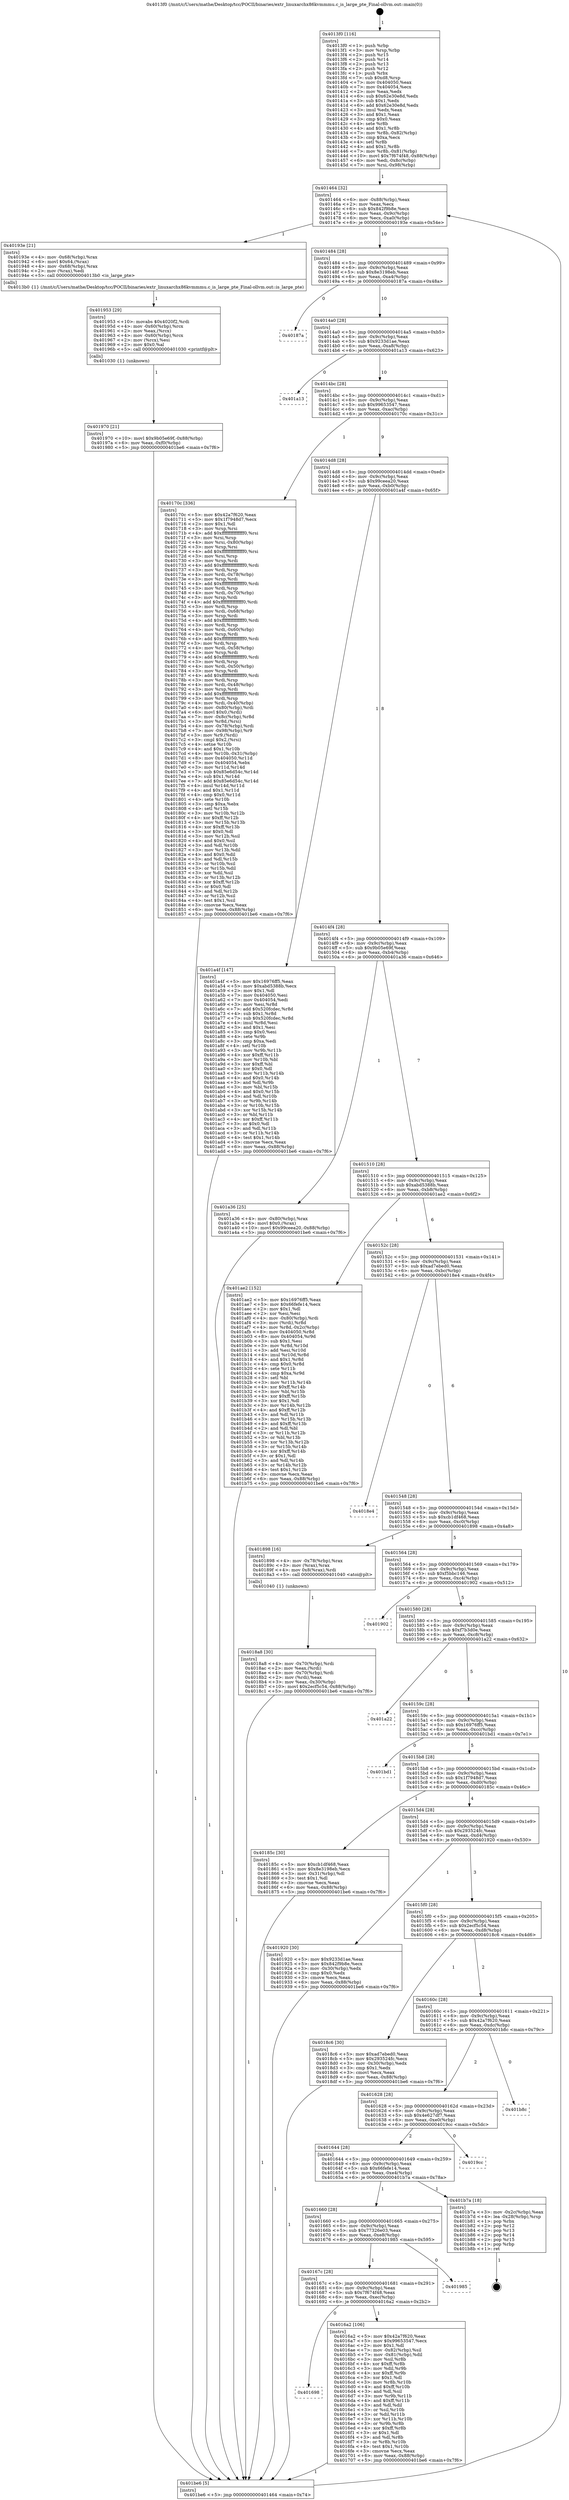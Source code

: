 digraph "0x4013f0" {
  label = "0x4013f0 (/mnt/c/Users/mathe/Desktop/tcc/POCII/binaries/extr_linuxarchx86kvmmmu.c_is_large_pte_Final-ollvm.out::main(0))"
  labelloc = "t"
  node[shape=record]

  Entry [label="",width=0.3,height=0.3,shape=circle,fillcolor=black,style=filled]
  "0x401464" [label="{
     0x401464 [32]\l
     | [instrs]\l
     &nbsp;&nbsp;0x401464 \<+6\>: mov -0x88(%rbp),%eax\l
     &nbsp;&nbsp;0x40146a \<+2\>: mov %eax,%ecx\l
     &nbsp;&nbsp;0x40146c \<+6\>: sub $0x842f9b8e,%ecx\l
     &nbsp;&nbsp;0x401472 \<+6\>: mov %eax,-0x9c(%rbp)\l
     &nbsp;&nbsp;0x401478 \<+6\>: mov %ecx,-0xa0(%rbp)\l
     &nbsp;&nbsp;0x40147e \<+6\>: je 000000000040193e \<main+0x54e\>\l
  }"]
  "0x40193e" [label="{
     0x40193e [21]\l
     | [instrs]\l
     &nbsp;&nbsp;0x40193e \<+4\>: mov -0x68(%rbp),%rax\l
     &nbsp;&nbsp;0x401942 \<+6\>: movl $0x64,(%rax)\l
     &nbsp;&nbsp;0x401948 \<+4\>: mov -0x68(%rbp),%rax\l
     &nbsp;&nbsp;0x40194c \<+2\>: mov (%rax),%edi\l
     &nbsp;&nbsp;0x40194e \<+5\>: call 00000000004013b0 \<is_large_pte\>\l
     | [calls]\l
     &nbsp;&nbsp;0x4013b0 \{1\} (/mnt/c/Users/mathe/Desktop/tcc/POCII/binaries/extr_linuxarchx86kvmmmu.c_is_large_pte_Final-ollvm.out::is_large_pte)\l
  }"]
  "0x401484" [label="{
     0x401484 [28]\l
     | [instrs]\l
     &nbsp;&nbsp;0x401484 \<+5\>: jmp 0000000000401489 \<main+0x99\>\l
     &nbsp;&nbsp;0x401489 \<+6\>: mov -0x9c(%rbp),%eax\l
     &nbsp;&nbsp;0x40148f \<+5\>: sub $0x8e3198eb,%eax\l
     &nbsp;&nbsp;0x401494 \<+6\>: mov %eax,-0xa4(%rbp)\l
     &nbsp;&nbsp;0x40149a \<+6\>: je 000000000040187a \<main+0x48a\>\l
  }"]
  Exit [label="",width=0.3,height=0.3,shape=circle,fillcolor=black,style=filled,peripheries=2]
  "0x40187a" [label="{
     0x40187a\l
  }", style=dashed]
  "0x4014a0" [label="{
     0x4014a0 [28]\l
     | [instrs]\l
     &nbsp;&nbsp;0x4014a0 \<+5\>: jmp 00000000004014a5 \<main+0xb5\>\l
     &nbsp;&nbsp;0x4014a5 \<+6\>: mov -0x9c(%rbp),%eax\l
     &nbsp;&nbsp;0x4014ab \<+5\>: sub $0x9233d1ae,%eax\l
     &nbsp;&nbsp;0x4014b0 \<+6\>: mov %eax,-0xa8(%rbp)\l
     &nbsp;&nbsp;0x4014b6 \<+6\>: je 0000000000401a13 \<main+0x623\>\l
  }"]
  "0x401970" [label="{
     0x401970 [21]\l
     | [instrs]\l
     &nbsp;&nbsp;0x401970 \<+10\>: movl $0x9b05e69f,-0x88(%rbp)\l
     &nbsp;&nbsp;0x40197a \<+6\>: mov %eax,-0xf0(%rbp)\l
     &nbsp;&nbsp;0x401980 \<+5\>: jmp 0000000000401be6 \<main+0x7f6\>\l
  }"]
  "0x401a13" [label="{
     0x401a13\l
  }", style=dashed]
  "0x4014bc" [label="{
     0x4014bc [28]\l
     | [instrs]\l
     &nbsp;&nbsp;0x4014bc \<+5\>: jmp 00000000004014c1 \<main+0xd1\>\l
     &nbsp;&nbsp;0x4014c1 \<+6\>: mov -0x9c(%rbp),%eax\l
     &nbsp;&nbsp;0x4014c7 \<+5\>: sub $0x99653547,%eax\l
     &nbsp;&nbsp;0x4014cc \<+6\>: mov %eax,-0xac(%rbp)\l
     &nbsp;&nbsp;0x4014d2 \<+6\>: je 000000000040170c \<main+0x31c\>\l
  }"]
  "0x401953" [label="{
     0x401953 [29]\l
     | [instrs]\l
     &nbsp;&nbsp;0x401953 \<+10\>: movabs $0x4020f2,%rdi\l
     &nbsp;&nbsp;0x40195d \<+4\>: mov -0x60(%rbp),%rcx\l
     &nbsp;&nbsp;0x401961 \<+2\>: mov %eax,(%rcx)\l
     &nbsp;&nbsp;0x401963 \<+4\>: mov -0x60(%rbp),%rcx\l
     &nbsp;&nbsp;0x401967 \<+2\>: mov (%rcx),%esi\l
     &nbsp;&nbsp;0x401969 \<+2\>: mov $0x0,%al\l
     &nbsp;&nbsp;0x40196b \<+5\>: call 0000000000401030 \<printf@plt\>\l
     | [calls]\l
     &nbsp;&nbsp;0x401030 \{1\} (unknown)\l
  }"]
  "0x40170c" [label="{
     0x40170c [336]\l
     | [instrs]\l
     &nbsp;&nbsp;0x40170c \<+5\>: mov $0x42a7f620,%eax\l
     &nbsp;&nbsp;0x401711 \<+5\>: mov $0x1f7948d7,%ecx\l
     &nbsp;&nbsp;0x401716 \<+2\>: mov $0x1,%dl\l
     &nbsp;&nbsp;0x401718 \<+3\>: mov %rsp,%rsi\l
     &nbsp;&nbsp;0x40171b \<+4\>: add $0xfffffffffffffff0,%rsi\l
     &nbsp;&nbsp;0x40171f \<+3\>: mov %rsi,%rsp\l
     &nbsp;&nbsp;0x401722 \<+4\>: mov %rsi,-0x80(%rbp)\l
     &nbsp;&nbsp;0x401726 \<+3\>: mov %rsp,%rsi\l
     &nbsp;&nbsp;0x401729 \<+4\>: add $0xfffffffffffffff0,%rsi\l
     &nbsp;&nbsp;0x40172d \<+3\>: mov %rsi,%rsp\l
     &nbsp;&nbsp;0x401730 \<+3\>: mov %rsp,%rdi\l
     &nbsp;&nbsp;0x401733 \<+4\>: add $0xfffffffffffffff0,%rdi\l
     &nbsp;&nbsp;0x401737 \<+3\>: mov %rdi,%rsp\l
     &nbsp;&nbsp;0x40173a \<+4\>: mov %rdi,-0x78(%rbp)\l
     &nbsp;&nbsp;0x40173e \<+3\>: mov %rsp,%rdi\l
     &nbsp;&nbsp;0x401741 \<+4\>: add $0xfffffffffffffff0,%rdi\l
     &nbsp;&nbsp;0x401745 \<+3\>: mov %rdi,%rsp\l
     &nbsp;&nbsp;0x401748 \<+4\>: mov %rdi,-0x70(%rbp)\l
     &nbsp;&nbsp;0x40174c \<+3\>: mov %rsp,%rdi\l
     &nbsp;&nbsp;0x40174f \<+4\>: add $0xfffffffffffffff0,%rdi\l
     &nbsp;&nbsp;0x401753 \<+3\>: mov %rdi,%rsp\l
     &nbsp;&nbsp;0x401756 \<+4\>: mov %rdi,-0x68(%rbp)\l
     &nbsp;&nbsp;0x40175a \<+3\>: mov %rsp,%rdi\l
     &nbsp;&nbsp;0x40175d \<+4\>: add $0xfffffffffffffff0,%rdi\l
     &nbsp;&nbsp;0x401761 \<+3\>: mov %rdi,%rsp\l
     &nbsp;&nbsp;0x401764 \<+4\>: mov %rdi,-0x60(%rbp)\l
     &nbsp;&nbsp;0x401768 \<+3\>: mov %rsp,%rdi\l
     &nbsp;&nbsp;0x40176b \<+4\>: add $0xfffffffffffffff0,%rdi\l
     &nbsp;&nbsp;0x40176f \<+3\>: mov %rdi,%rsp\l
     &nbsp;&nbsp;0x401772 \<+4\>: mov %rdi,-0x58(%rbp)\l
     &nbsp;&nbsp;0x401776 \<+3\>: mov %rsp,%rdi\l
     &nbsp;&nbsp;0x401779 \<+4\>: add $0xfffffffffffffff0,%rdi\l
     &nbsp;&nbsp;0x40177d \<+3\>: mov %rdi,%rsp\l
     &nbsp;&nbsp;0x401780 \<+4\>: mov %rdi,-0x50(%rbp)\l
     &nbsp;&nbsp;0x401784 \<+3\>: mov %rsp,%rdi\l
     &nbsp;&nbsp;0x401787 \<+4\>: add $0xfffffffffffffff0,%rdi\l
     &nbsp;&nbsp;0x40178b \<+3\>: mov %rdi,%rsp\l
     &nbsp;&nbsp;0x40178e \<+4\>: mov %rdi,-0x48(%rbp)\l
     &nbsp;&nbsp;0x401792 \<+3\>: mov %rsp,%rdi\l
     &nbsp;&nbsp;0x401795 \<+4\>: add $0xfffffffffffffff0,%rdi\l
     &nbsp;&nbsp;0x401799 \<+3\>: mov %rdi,%rsp\l
     &nbsp;&nbsp;0x40179c \<+4\>: mov %rdi,-0x40(%rbp)\l
     &nbsp;&nbsp;0x4017a0 \<+4\>: mov -0x80(%rbp),%rdi\l
     &nbsp;&nbsp;0x4017a4 \<+6\>: movl $0x0,(%rdi)\l
     &nbsp;&nbsp;0x4017aa \<+7\>: mov -0x8c(%rbp),%r8d\l
     &nbsp;&nbsp;0x4017b1 \<+3\>: mov %r8d,(%rsi)\l
     &nbsp;&nbsp;0x4017b4 \<+4\>: mov -0x78(%rbp),%rdi\l
     &nbsp;&nbsp;0x4017b8 \<+7\>: mov -0x98(%rbp),%r9\l
     &nbsp;&nbsp;0x4017bf \<+3\>: mov %r9,(%rdi)\l
     &nbsp;&nbsp;0x4017c2 \<+3\>: cmpl $0x2,(%rsi)\l
     &nbsp;&nbsp;0x4017c5 \<+4\>: setne %r10b\l
     &nbsp;&nbsp;0x4017c9 \<+4\>: and $0x1,%r10b\l
     &nbsp;&nbsp;0x4017cd \<+4\>: mov %r10b,-0x31(%rbp)\l
     &nbsp;&nbsp;0x4017d1 \<+8\>: mov 0x404050,%r11d\l
     &nbsp;&nbsp;0x4017d9 \<+7\>: mov 0x404054,%ebx\l
     &nbsp;&nbsp;0x4017e0 \<+3\>: mov %r11d,%r14d\l
     &nbsp;&nbsp;0x4017e3 \<+7\>: sub $0x85e6d54c,%r14d\l
     &nbsp;&nbsp;0x4017ea \<+4\>: sub $0x1,%r14d\l
     &nbsp;&nbsp;0x4017ee \<+7\>: add $0x85e6d54c,%r14d\l
     &nbsp;&nbsp;0x4017f5 \<+4\>: imul %r14d,%r11d\l
     &nbsp;&nbsp;0x4017f9 \<+4\>: and $0x1,%r11d\l
     &nbsp;&nbsp;0x4017fd \<+4\>: cmp $0x0,%r11d\l
     &nbsp;&nbsp;0x401801 \<+4\>: sete %r10b\l
     &nbsp;&nbsp;0x401805 \<+3\>: cmp $0xa,%ebx\l
     &nbsp;&nbsp;0x401808 \<+4\>: setl %r15b\l
     &nbsp;&nbsp;0x40180c \<+3\>: mov %r10b,%r12b\l
     &nbsp;&nbsp;0x40180f \<+4\>: xor $0xff,%r12b\l
     &nbsp;&nbsp;0x401813 \<+3\>: mov %r15b,%r13b\l
     &nbsp;&nbsp;0x401816 \<+4\>: xor $0xff,%r13b\l
     &nbsp;&nbsp;0x40181a \<+3\>: xor $0x0,%dl\l
     &nbsp;&nbsp;0x40181d \<+3\>: mov %r12b,%sil\l
     &nbsp;&nbsp;0x401820 \<+4\>: and $0x0,%sil\l
     &nbsp;&nbsp;0x401824 \<+3\>: and %dl,%r10b\l
     &nbsp;&nbsp;0x401827 \<+3\>: mov %r13b,%dil\l
     &nbsp;&nbsp;0x40182a \<+4\>: and $0x0,%dil\l
     &nbsp;&nbsp;0x40182e \<+3\>: and %dl,%r15b\l
     &nbsp;&nbsp;0x401831 \<+3\>: or %r10b,%sil\l
     &nbsp;&nbsp;0x401834 \<+3\>: or %r15b,%dil\l
     &nbsp;&nbsp;0x401837 \<+3\>: xor %dil,%sil\l
     &nbsp;&nbsp;0x40183a \<+3\>: or %r13b,%r12b\l
     &nbsp;&nbsp;0x40183d \<+4\>: xor $0xff,%r12b\l
     &nbsp;&nbsp;0x401841 \<+3\>: or $0x0,%dl\l
     &nbsp;&nbsp;0x401844 \<+3\>: and %dl,%r12b\l
     &nbsp;&nbsp;0x401847 \<+3\>: or %r12b,%sil\l
     &nbsp;&nbsp;0x40184a \<+4\>: test $0x1,%sil\l
     &nbsp;&nbsp;0x40184e \<+3\>: cmovne %ecx,%eax\l
     &nbsp;&nbsp;0x401851 \<+6\>: mov %eax,-0x88(%rbp)\l
     &nbsp;&nbsp;0x401857 \<+5\>: jmp 0000000000401be6 \<main+0x7f6\>\l
  }"]
  "0x4014d8" [label="{
     0x4014d8 [28]\l
     | [instrs]\l
     &nbsp;&nbsp;0x4014d8 \<+5\>: jmp 00000000004014dd \<main+0xed\>\l
     &nbsp;&nbsp;0x4014dd \<+6\>: mov -0x9c(%rbp),%eax\l
     &nbsp;&nbsp;0x4014e3 \<+5\>: sub $0x99ceea20,%eax\l
     &nbsp;&nbsp;0x4014e8 \<+6\>: mov %eax,-0xb0(%rbp)\l
     &nbsp;&nbsp;0x4014ee \<+6\>: je 0000000000401a4f \<main+0x65f\>\l
  }"]
  "0x4018a8" [label="{
     0x4018a8 [30]\l
     | [instrs]\l
     &nbsp;&nbsp;0x4018a8 \<+4\>: mov -0x70(%rbp),%rdi\l
     &nbsp;&nbsp;0x4018ac \<+2\>: mov %eax,(%rdi)\l
     &nbsp;&nbsp;0x4018ae \<+4\>: mov -0x70(%rbp),%rdi\l
     &nbsp;&nbsp;0x4018b2 \<+2\>: mov (%rdi),%eax\l
     &nbsp;&nbsp;0x4018b4 \<+3\>: mov %eax,-0x30(%rbp)\l
     &nbsp;&nbsp;0x4018b7 \<+10\>: movl $0x2ecf5c54,-0x88(%rbp)\l
     &nbsp;&nbsp;0x4018c1 \<+5\>: jmp 0000000000401be6 \<main+0x7f6\>\l
  }"]
  "0x401a4f" [label="{
     0x401a4f [147]\l
     | [instrs]\l
     &nbsp;&nbsp;0x401a4f \<+5\>: mov $0x16976ff5,%eax\l
     &nbsp;&nbsp;0x401a54 \<+5\>: mov $0xabd5388b,%ecx\l
     &nbsp;&nbsp;0x401a59 \<+2\>: mov $0x1,%dl\l
     &nbsp;&nbsp;0x401a5b \<+7\>: mov 0x404050,%esi\l
     &nbsp;&nbsp;0x401a62 \<+7\>: mov 0x404054,%edi\l
     &nbsp;&nbsp;0x401a69 \<+3\>: mov %esi,%r8d\l
     &nbsp;&nbsp;0x401a6c \<+7\>: add $0x520fcdec,%r8d\l
     &nbsp;&nbsp;0x401a73 \<+4\>: sub $0x1,%r8d\l
     &nbsp;&nbsp;0x401a77 \<+7\>: sub $0x520fcdec,%r8d\l
     &nbsp;&nbsp;0x401a7e \<+4\>: imul %r8d,%esi\l
     &nbsp;&nbsp;0x401a82 \<+3\>: and $0x1,%esi\l
     &nbsp;&nbsp;0x401a85 \<+3\>: cmp $0x0,%esi\l
     &nbsp;&nbsp;0x401a88 \<+4\>: sete %r9b\l
     &nbsp;&nbsp;0x401a8c \<+3\>: cmp $0xa,%edi\l
     &nbsp;&nbsp;0x401a8f \<+4\>: setl %r10b\l
     &nbsp;&nbsp;0x401a93 \<+3\>: mov %r9b,%r11b\l
     &nbsp;&nbsp;0x401a96 \<+4\>: xor $0xff,%r11b\l
     &nbsp;&nbsp;0x401a9a \<+3\>: mov %r10b,%bl\l
     &nbsp;&nbsp;0x401a9d \<+3\>: xor $0xff,%bl\l
     &nbsp;&nbsp;0x401aa0 \<+3\>: xor $0x0,%dl\l
     &nbsp;&nbsp;0x401aa3 \<+3\>: mov %r11b,%r14b\l
     &nbsp;&nbsp;0x401aa6 \<+4\>: and $0x0,%r14b\l
     &nbsp;&nbsp;0x401aaa \<+3\>: and %dl,%r9b\l
     &nbsp;&nbsp;0x401aad \<+3\>: mov %bl,%r15b\l
     &nbsp;&nbsp;0x401ab0 \<+4\>: and $0x0,%r15b\l
     &nbsp;&nbsp;0x401ab4 \<+3\>: and %dl,%r10b\l
     &nbsp;&nbsp;0x401ab7 \<+3\>: or %r9b,%r14b\l
     &nbsp;&nbsp;0x401aba \<+3\>: or %r10b,%r15b\l
     &nbsp;&nbsp;0x401abd \<+3\>: xor %r15b,%r14b\l
     &nbsp;&nbsp;0x401ac0 \<+3\>: or %bl,%r11b\l
     &nbsp;&nbsp;0x401ac3 \<+4\>: xor $0xff,%r11b\l
     &nbsp;&nbsp;0x401ac7 \<+3\>: or $0x0,%dl\l
     &nbsp;&nbsp;0x401aca \<+3\>: and %dl,%r11b\l
     &nbsp;&nbsp;0x401acd \<+3\>: or %r11b,%r14b\l
     &nbsp;&nbsp;0x401ad0 \<+4\>: test $0x1,%r14b\l
     &nbsp;&nbsp;0x401ad4 \<+3\>: cmovne %ecx,%eax\l
     &nbsp;&nbsp;0x401ad7 \<+6\>: mov %eax,-0x88(%rbp)\l
     &nbsp;&nbsp;0x401add \<+5\>: jmp 0000000000401be6 \<main+0x7f6\>\l
  }"]
  "0x4014f4" [label="{
     0x4014f4 [28]\l
     | [instrs]\l
     &nbsp;&nbsp;0x4014f4 \<+5\>: jmp 00000000004014f9 \<main+0x109\>\l
     &nbsp;&nbsp;0x4014f9 \<+6\>: mov -0x9c(%rbp),%eax\l
     &nbsp;&nbsp;0x4014ff \<+5\>: sub $0x9b05e69f,%eax\l
     &nbsp;&nbsp;0x401504 \<+6\>: mov %eax,-0xb4(%rbp)\l
     &nbsp;&nbsp;0x40150a \<+6\>: je 0000000000401a36 \<main+0x646\>\l
  }"]
  "0x4013f0" [label="{
     0x4013f0 [116]\l
     | [instrs]\l
     &nbsp;&nbsp;0x4013f0 \<+1\>: push %rbp\l
     &nbsp;&nbsp;0x4013f1 \<+3\>: mov %rsp,%rbp\l
     &nbsp;&nbsp;0x4013f4 \<+2\>: push %r15\l
     &nbsp;&nbsp;0x4013f6 \<+2\>: push %r14\l
     &nbsp;&nbsp;0x4013f8 \<+2\>: push %r13\l
     &nbsp;&nbsp;0x4013fa \<+2\>: push %r12\l
     &nbsp;&nbsp;0x4013fc \<+1\>: push %rbx\l
     &nbsp;&nbsp;0x4013fd \<+7\>: sub $0xd8,%rsp\l
     &nbsp;&nbsp;0x401404 \<+7\>: mov 0x404050,%eax\l
     &nbsp;&nbsp;0x40140b \<+7\>: mov 0x404054,%ecx\l
     &nbsp;&nbsp;0x401412 \<+2\>: mov %eax,%edx\l
     &nbsp;&nbsp;0x401414 \<+6\>: sub $0x62e30e8d,%edx\l
     &nbsp;&nbsp;0x40141a \<+3\>: sub $0x1,%edx\l
     &nbsp;&nbsp;0x40141d \<+6\>: add $0x62e30e8d,%edx\l
     &nbsp;&nbsp;0x401423 \<+3\>: imul %edx,%eax\l
     &nbsp;&nbsp;0x401426 \<+3\>: and $0x1,%eax\l
     &nbsp;&nbsp;0x401429 \<+3\>: cmp $0x0,%eax\l
     &nbsp;&nbsp;0x40142c \<+4\>: sete %r8b\l
     &nbsp;&nbsp;0x401430 \<+4\>: and $0x1,%r8b\l
     &nbsp;&nbsp;0x401434 \<+7\>: mov %r8b,-0x82(%rbp)\l
     &nbsp;&nbsp;0x40143b \<+3\>: cmp $0xa,%ecx\l
     &nbsp;&nbsp;0x40143e \<+4\>: setl %r8b\l
     &nbsp;&nbsp;0x401442 \<+4\>: and $0x1,%r8b\l
     &nbsp;&nbsp;0x401446 \<+7\>: mov %r8b,-0x81(%rbp)\l
     &nbsp;&nbsp;0x40144d \<+10\>: movl $0x7f674f48,-0x88(%rbp)\l
     &nbsp;&nbsp;0x401457 \<+6\>: mov %edi,-0x8c(%rbp)\l
     &nbsp;&nbsp;0x40145d \<+7\>: mov %rsi,-0x98(%rbp)\l
  }"]
  "0x401a36" [label="{
     0x401a36 [25]\l
     | [instrs]\l
     &nbsp;&nbsp;0x401a36 \<+4\>: mov -0x80(%rbp),%rax\l
     &nbsp;&nbsp;0x401a3a \<+6\>: movl $0x0,(%rax)\l
     &nbsp;&nbsp;0x401a40 \<+10\>: movl $0x99ceea20,-0x88(%rbp)\l
     &nbsp;&nbsp;0x401a4a \<+5\>: jmp 0000000000401be6 \<main+0x7f6\>\l
  }"]
  "0x401510" [label="{
     0x401510 [28]\l
     | [instrs]\l
     &nbsp;&nbsp;0x401510 \<+5\>: jmp 0000000000401515 \<main+0x125\>\l
     &nbsp;&nbsp;0x401515 \<+6\>: mov -0x9c(%rbp),%eax\l
     &nbsp;&nbsp;0x40151b \<+5\>: sub $0xabd5388b,%eax\l
     &nbsp;&nbsp;0x401520 \<+6\>: mov %eax,-0xb8(%rbp)\l
     &nbsp;&nbsp;0x401526 \<+6\>: je 0000000000401ae2 \<main+0x6f2\>\l
  }"]
  "0x401be6" [label="{
     0x401be6 [5]\l
     | [instrs]\l
     &nbsp;&nbsp;0x401be6 \<+5\>: jmp 0000000000401464 \<main+0x74\>\l
  }"]
  "0x401ae2" [label="{
     0x401ae2 [152]\l
     | [instrs]\l
     &nbsp;&nbsp;0x401ae2 \<+5\>: mov $0x16976ff5,%eax\l
     &nbsp;&nbsp;0x401ae7 \<+5\>: mov $0x66fefe14,%ecx\l
     &nbsp;&nbsp;0x401aec \<+2\>: mov $0x1,%dl\l
     &nbsp;&nbsp;0x401aee \<+2\>: xor %esi,%esi\l
     &nbsp;&nbsp;0x401af0 \<+4\>: mov -0x80(%rbp),%rdi\l
     &nbsp;&nbsp;0x401af4 \<+3\>: mov (%rdi),%r8d\l
     &nbsp;&nbsp;0x401af7 \<+4\>: mov %r8d,-0x2c(%rbp)\l
     &nbsp;&nbsp;0x401afb \<+8\>: mov 0x404050,%r8d\l
     &nbsp;&nbsp;0x401b03 \<+8\>: mov 0x404054,%r9d\l
     &nbsp;&nbsp;0x401b0b \<+3\>: sub $0x1,%esi\l
     &nbsp;&nbsp;0x401b0e \<+3\>: mov %r8d,%r10d\l
     &nbsp;&nbsp;0x401b11 \<+3\>: add %esi,%r10d\l
     &nbsp;&nbsp;0x401b14 \<+4\>: imul %r10d,%r8d\l
     &nbsp;&nbsp;0x401b18 \<+4\>: and $0x1,%r8d\l
     &nbsp;&nbsp;0x401b1c \<+4\>: cmp $0x0,%r8d\l
     &nbsp;&nbsp;0x401b20 \<+4\>: sete %r11b\l
     &nbsp;&nbsp;0x401b24 \<+4\>: cmp $0xa,%r9d\l
     &nbsp;&nbsp;0x401b28 \<+3\>: setl %bl\l
     &nbsp;&nbsp;0x401b2b \<+3\>: mov %r11b,%r14b\l
     &nbsp;&nbsp;0x401b2e \<+4\>: xor $0xff,%r14b\l
     &nbsp;&nbsp;0x401b32 \<+3\>: mov %bl,%r15b\l
     &nbsp;&nbsp;0x401b35 \<+4\>: xor $0xff,%r15b\l
     &nbsp;&nbsp;0x401b39 \<+3\>: xor $0x1,%dl\l
     &nbsp;&nbsp;0x401b3c \<+3\>: mov %r14b,%r12b\l
     &nbsp;&nbsp;0x401b3f \<+4\>: and $0xff,%r12b\l
     &nbsp;&nbsp;0x401b43 \<+3\>: and %dl,%r11b\l
     &nbsp;&nbsp;0x401b46 \<+3\>: mov %r15b,%r13b\l
     &nbsp;&nbsp;0x401b49 \<+4\>: and $0xff,%r13b\l
     &nbsp;&nbsp;0x401b4d \<+2\>: and %dl,%bl\l
     &nbsp;&nbsp;0x401b4f \<+3\>: or %r11b,%r12b\l
     &nbsp;&nbsp;0x401b52 \<+3\>: or %bl,%r13b\l
     &nbsp;&nbsp;0x401b55 \<+3\>: xor %r13b,%r12b\l
     &nbsp;&nbsp;0x401b58 \<+3\>: or %r15b,%r14b\l
     &nbsp;&nbsp;0x401b5b \<+4\>: xor $0xff,%r14b\l
     &nbsp;&nbsp;0x401b5f \<+3\>: or $0x1,%dl\l
     &nbsp;&nbsp;0x401b62 \<+3\>: and %dl,%r14b\l
     &nbsp;&nbsp;0x401b65 \<+3\>: or %r14b,%r12b\l
     &nbsp;&nbsp;0x401b68 \<+4\>: test $0x1,%r12b\l
     &nbsp;&nbsp;0x401b6c \<+3\>: cmovne %ecx,%eax\l
     &nbsp;&nbsp;0x401b6f \<+6\>: mov %eax,-0x88(%rbp)\l
     &nbsp;&nbsp;0x401b75 \<+5\>: jmp 0000000000401be6 \<main+0x7f6\>\l
  }"]
  "0x40152c" [label="{
     0x40152c [28]\l
     | [instrs]\l
     &nbsp;&nbsp;0x40152c \<+5\>: jmp 0000000000401531 \<main+0x141\>\l
     &nbsp;&nbsp;0x401531 \<+6\>: mov -0x9c(%rbp),%eax\l
     &nbsp;&nbsp;0x401537 \<+5\>: sub $0xad7ebed0,%eax\l
     &nbsp;&nbsp;0x40153c \<+6\>: mov %eax,-0xbc(%rbp)\l
     &nbsp;&nbsp;0x401542 \<+6\>: je 00000000004018e4 \<main+0x4f4\>\l
  }"]
  "0x401698" [label="{
     0x401698\l
  }", style=dashed]
  "0x4018e4" [label="{
     0x4018e4\l
  }", style=dashed]
  "0x401548" [label="{
     0x401548 [28]\l
     | [instrs]\l
     &nbsp;&nbsp;0x401548 \<+5\>: jmp 000000000040154d \<main+0x15d\>\l
     &nbsp;&nbsp;0x40154d \<+6\>: mov -0x9c(%rbp),%eax\l
     &nbsp;&nbsp;0x401553 \<+5\>: sub $0xcb1df468,%eax\l
     &nbsp;&nbsp;0x401558 \<+6\>: mov %eax,-0xc0(%rbp)\l
     &nbsp;&nbsp;0x40155e \<+6\>: je 0000000000401898 \<main+0x4a8\>\l
  }"]
  "0x4016a2" [label="{
     0x4016a2 [106]\l
     | [instrs]\l
     &nbsp;&nbsp;0x4016a2 \<+5\>: mov $0x42a7f620,%eax\l
     &nbsp;&nbsp;0x4016a7 \<+5\>: mov $0x99653547,%ecx\l
     &nbsp;&nbsp;0x4016ac \<+2\>: mov $0x1,%dl\l
     &nbsp;&nbsp;0x4016ae \<+7\>: mov -0x82(%rbp),%sil\l
     &nbsp;&nbsp;0x4016b5 \<+7\>: mov -0x81(%rbp),%dil\l
     &nbsp;&nbsp;0x4016bc \<+3\>: mov %sil,%r8b\l
     &nbsp;&nbsp;0x4016bf \<+4\>: xor $0xff,%r8b\l
     &nbsp;&nbsp;0x4016c3 \<+3\>: mov %dil,%r9b\l
     &nbsp;&nbsp;0x4016c6 \<+4\>: xor $0xff,%r9b\l
     &nbsp;&nbsp;0x4016ca \<+3\>: xor $0x1,%dl\l
     &nbsp;&nbsp;0x4016cd \<+3\>: mov %r8b,%r10b\l
     &nbsp;&nbsp;0x4016d0 \<+4\>: and $0xff,%r10b\l
     &nbsp;&nbsp;0x4016d4 \<+3\>: and %dl,%sil\l
     &nbsp;&nbsp;0x4016d7 \<+3\>: mov %r9b,%r11b\l
     &nbsp;&nbsp;0x4016da \<+4\>: and $0xff,%r11b\l
     &nbsp;&nbsp;0x4016de \<+3\>: and %dl,%dil\l
     &nbsp;&nbsp;0x4016e1 \<+3\>: or %sil,%r10b\l
     &nbsp;&nbsp;0x4016e4 \<+3\>: or %dil,%r11b\l
     &nbsp;&nbsp;0x4016e7 \<+3\>: xor %r11b,%r10b\l
     &nbsp;&nbsp;0x4016ea \<+3\>: or %r9b,%r8b\l
     &nbsp;&nbsp;0x4016ed \<+4\>: xor $0xff,%r8b\l
     &nbsp;&nbsp;0x4016f1 \<+3\>: or $0x1,%dl\l
     &nbsp;&nbsp;0x4016f4 \<+3\>: and %dl,%r8b\l
     &nbsp;&nbsp;0x4016f7 \<+3\>: or %r8b,%r10b\l
     &nbsp;&nbsp;0x4016fa \<+4\>: test $0x1,%r10b\l
     &nbsp;&nbsp;0x4016fe \<+3\>: cmovne %ecx,%eax\l
     &nbsp;&nbsp;0x401701 \<+6\>: mov %eax,-0x88(%rbp)\l
     &nbsp;&nbsp;0x401707 \<+5\>: jmp 0000000000401be6 \<main+0x7f6\>\l
  }"]
  "0x401898" [label="{
     0x401898 [16]\l
     | [instrs]\l
     &nbsp;&nbsp;0x401898 \<+4\>: mov -0x78(%rbp),%rax\l
     &nbsp;&nbsp;0x40189c \<+3\>: mov (%rax),%rax\l
     &nbsp;&nbsp;0x40189f \<+4\>: mov 0x8(%rax),%rdi\l
     &nbsp;&nbsp;0x4018a3 \<+5\>: call 0000000000401040 \<atoi@plt\>\l
     | [calls]\l
     &nbsp;&nbsp;0x401040 \{1\} (unknown)\l
  }"]
  "0x401564" [label="{
     0x401564 [28]\l
     | [instrs]\l
     &nbsp;&nbsp;0x401564 \<+5\>: jmp 0000000000401569 \<main+0x179\>\l
     &nbsp;&nbsp;0x401569 \<+6\>: mov -0x9c(%rbp),%eax\l
     &nbsp;&nbsp;0x40156f \<+5\>: sub $0xf5bbc146,%eax\l
     &nbsp;&nbsp;0x401574 \<+6\>: mov %eax,-0xc4(%rbp)\l
     &nbsp;&nbsp;0x40157a \<+6\>: je 0000000000401902 \<main+0x512\>\l
  }"]
  "0x40167c" [label="{
     0x40167c [28]\l
     | [instrs]\l
     &nbsp;&nbsp;0x40167c \<+5\>: jmp 0000000000401681 \<main+0x291\>\l
     &nbsp;&nbsp;0x401681 \<+6\>: mov -0x9c(%rbp),%eax\l
     &nbsp;&nbsp;0x401687 \<+5\>: sub $0x7f674f48,%eax\l
     &nbsp;&nbsp;0x40168c \<+6\>: mov %eax,-0xec(%rbp)\l
     &nbsp;&nbsp;0x401692 \<+6\>: je 00000000004016a2 \<main+0x2b2\>\l
  }"]
  "0x401902" [label="{
     0x401902\l
  }", style=dashed]
  "0x401580" [label="{
     0x401580 [28]\l
     | [instrs]\l
     &nbsp;&nbsp;0x401580 \<+5\>: jmp 0000000000401585 \<main+0x195\>\l
     &nbsp;&nbsp;0x401585 \<+6\>: mov -0x9c(%rbp),%eax\l
     &nbsp;&nbsp;0x40158b \<+5\>: sub $0xf7b3d0e,%eax\l
     &nbsp;&nbsp;0x401590 \<+6\>: mov %eax,-0xc8(%rbp)\l
     &nbsp;&nbsp;0x401596 \<+6\>: je 0000000000401a22 \<main+0x632\>\l
  }"]
  "0x401985" [label="{
     0x401985\l
  }", style=dashed]
  "0x401a22" [label="{
     0x401a22\l
  }", style=dashed]
  "0x40159c" [label="{
     0x40159c [28]\l
     | [instrs]\l
     &nbsp;&nbsp;0x40159c \<+5\>: jmp 00000000004015a1 \<main+0x1b1\>\l
     &nbsp;&nbsp;0x4015a1 \<+6\>: mov -0x9c(%rbp),%eax\l
     &nbsp;&nbsp;0x4015a7 \<+5\>: sub $0x16976ff5,%eax\l
     &nbsp;&nbsp;0x4015ac \<+6\>: mov %eax,-0xcc(%rbp)\l
     &nbsp;&nbsp;0x4015b2 \<+6\>: je 0000000000401bd1 \<main+0x7e1\>\l
  }"]
  "0x401660" [label="{
     0x401660 [28]\l
     | [instrs]\l
     &nbsp;&nbsp;0x401660 \<+5\>: jmp 0000000000401665 \<main+0x275\>\l
     &nbsp;&nbsp;0x401665 \<+6\>: mov -0x9c(%rbp),%eax\l
     &nbsp;&nbsp;0x40166b \<+5\>: sub $0x77326e03,%eax\l
     &nbsp;&nbsp;0x401670 \<+6\>: mov %eax,-0xe8(%rbp)\l
     &nbsp;&nbsp;0x401676 \<+6\>: je 0000000000401985 \<main+0x595\>\l
  }"]
  "0x401bd1" [label="{
     0x401bd1\l
  }", style=dashed]
  "0x4015b8" [label="{
     0x4015b8 [28]\l
     | [instrs]\l
     &nbsp;&nbsp;0x4015b8 \<+5\>: jmp 00000000004015bd \<main+0x1cd\>\l
     &nbsp;&nbsp;0x4015bd \<+6\>: mov -0x9c(%rbp),%eax\l
     &nbsp;&nbsp;0x4015c3 \<+5\>: sub $0x1f7948d7,%eax\l
     &nbsp;&nbsp;0x4015c8 \<+6\>: mov %eax,-0xd0(%rbp)\l
     &nbsp;&nbsp;0x4015ce \<+6\>: je 000000000040185c \<main+0x46c\>\l
  }"]
  "0x401b7a" [label="{
     0x401b7a [18]\l
     | [instrs]\l
     &nbsp;&nbsp;0x401b7a \<+3\>: mov -0x2c(%rbp),%eax\l
     &nbsp;&nbsp;0x401b7d \<+4\>: lea -0x28(%rbp),%rsp\l
     &nbsp;&nbsp;0x401b81 \<+1\>: pop %rbx\l
     &nbsp;&nbsp;0x401b82 \<+2\>: pop %r12\l
     &nbsp;&nbsp;0x401b84 \<+2\>: pop %r13\l
     &nbsp;&nbsp;0x401b86 \<+2\>: pop %r14\l
     &nbsp;&nbsp;0x401b88 \<+2\>: pop %r15\l
     &nbsp;&nbsp;0x401b8a \<+1\>: pop %rbp\l
     &nbsp;&nbsp;0x401b8b \<+1\>: ret\l
  }"]
  "0x40185c" [label="{
     0x40185c [30]\l
     | [instrs]\l
     &nbsp;&nbsp;0x40185c \<+5\>: mov $0xcb1df468,%eax\l
     &nbsp;&nbsp;0x401861 \<+5\>: mov $0x8e3198eb,%ecx\l
     &nbsp;&nbsp;0x401866 \<+3\>: mov -0x31(%rbp),%dl\l
     &nbsp;&nbsp;0x401869 \<+3\>: test $0x1,%dl\l
     &nbsp;&nbsp;0x40186c \<+3\>: cmovne %ecx,%eax\l
     &nbsp;&nbsp;0x40186f \<+6\>: mov %eax,-0x88(%rbp)\l
     &nbsp;&nbsp;0x401875 \<+5\>: jmp 0000000000401be6 \<main+0x7f6\>\l
  }"]
  "0x4015d4" [label="{
     0x4015d4 [28]\l
     | [instrs]\l
     &nbsp;&nbsp;0x4015d4 \<+5\>: jmp 00000000004015d9 \<main+0x1e9\>\l
     &nbsp;&nbsp;0x4015d9 \<+6\>: mov -0x9c(%rbp),%eax\l
     &nbsp;&nbsp;0x4015df \<+5\>: sub $0x293524fc,%eax\l
     &nbsp;&nbsp;0x4015e4 \<+6\>: mov %eax,-0xd4(%rbp)\l
     &nbsp;&nbsp;0x4015ea \<+6\>: je 0000000000401920 \<main+0x530\>\l
  }"]
  "0x401644" [label="{
     0x401644 [28]\l
     | [instrs]\l
     &nbsp;&nbsp;0x401644 \<+5\>: jmp 0000000000401649 \<main+0x259\>\l
     &nbsp;&nbsp;0x401649 \<+6\>: mov -0x9c(%rbp),%eax\l
     &nbsp;&nbsp;0x40164f \<+5\>: sub $0x66fefe14,%eax\l
     &nbsp;&nbsp;0x401654 \<+6\>: mov %eax,-0xe4(%rbp)\l
     &nbsp;&nbsp;0x40165a \<+6\>: je 0000000000401b7a \<main+0x78a\>\l
  }"]
  "0x401920" [label="{
     0x401920 [30]\l
     | [instrs]\l
     &nbsp;&nbsp;0x401920 \<+5\>: mov $0x9233d1ae,%eax\l
     &nbsp;&nbsp;0x401925 \<+5\>: mov $0x842f9b8e,%ecx\l
     &nbsp;&nbsp;0x40192a \<+3\>: mov -0x30(%rbp),%edx\l
     &nbsp;&nbsp;0x40192d \<+3\>: cmp $0x0,%edx\l
     &nbsp;&nbsp;0x401930 \<+3\>: cmove %ecx,%eax\l
     &nbsp;&nbsp;0x401933 \<+6\>: mov %eax,-0x88(%rbp)\l
     &nbsp;&nbsp;0x401939 \<+5\>: jmp 0000000000401be6 \<main+0x7f6\>\l
  }"]
  "0x4015f0" [label="{
     0x4015f0 [28]\l
     | [instrs]\l
     &nbsp;&nbsp;0x4015f0 \<+5\>: jmp 00000000004015f5 \<main+0x205\>\l
     &nbsp;&nbsp;0x4015f5 \<+6\>: mov -0x9c(%rbp),%eax\l
     &nbsp;&nbsp;0x4015fb \<+5\>: sub $0x2ecf5c54,%eax\l
     &nbsp;&nbsp;0x401600 \<+6\>: mov %eax,-0xd8(%rbp)\l
     &nbsp;&nbsp;0x401606 \<+6\>: je 00000000004018c6 \<main+0x4d6\>\l
  }"]
  "0x4019cc" [label="{
     0x4019cc\l
  }", style=dashed]
  "0x4018c6" [label="{
     0x4018c6 [30]\l
     | [instrs]\l
     &nbsp;&nbsp;0x4018c6 \<+5\>: mov $0xad7ebed0,%eax\l
     &nbsp;&nbsp;0x4018cb \<+5\>: mov $0x293524fc,%ecx\l
     &nbsp;&nbsp;0x4018d0 \<+3\>: mov -0x30(%rbp),%edx\l
     &nbsp;&nbsp;0x4018d3 \<+3\>: cmp $0x1,%edx\l
     &nbsp;&nbsp;0x4018d6 \<+3\>: cmovl %ecx,%eax\l
     &nbsp;&nbsp;0x4018d9 \<+6\>: mov %eax,-0x88(%rbp)\l
     &nbsp;&nbsp;0x4018df \<+5\>: jmp 0000000000401be6 \<main+0x7f6\>\l
  }"]
  "0x40160c" [label="{
     0x40160c [28]\l
     | [instrs]\l
     &nbsp;&nbsp;0x40160c \<+5\>: jmp 0000000000401611 \<main+0x221\>\l
     &nbsp;&nbsp;0x401611 \<+6\>: mov -0x9c(%rbp),%eax\l
     &nbsp;&nbsp;0x401617 \<+5\>: sub $0x42a7f620,%eax\l
     &nbsp;&nbsp;0x40161c \<+6\>: mov %eax,-0xdc(%rbp)\l
     &nbsp;&nbsp;0x401622 \<+6\>: je 0000000000401b8c \<main+0x79c\>\l
  }"]
  "0x401628" [label="{
     0x401628 [28]\l
     | [instrs]\l
     &nbsp;&nbsp;0x401628 \<+5\>: jmp 000000000040162d \<main+0x23d\>\l
     &nbsp;&nbsp;0x40162d \<+6\>: mov -0x9c(%rbp),%eax\l
     &nbsp;&nbsp;0x401633 \<+5\>: sub $0x4e627df7,%eax\l
     &nbsp;&nbsp;0x401638 \<+6\>: mov %eax,-0xe0(%rbp)\l
     &nbsp;&nbsp;0x40163e \<+6\>: je 00000000004019cc \<main+0x5dc\>\l
  }"]
  "0x401b8c" [label="{
     0x401b8c\l
  }", style=dashed]
  Entry -> "0x4013f0" [label=" 1"]
  "0x401464" -> "0x40193e" [label=" 1"]
  "0x401464" -> "0x401484" [label=" 10"]
  "0x401b7a" -> Exit [label=" 1"]
  "0x401484" -> "0x40187a" [label=" 0"]
  "0x401484" -> "0x4014a0" [label=" 10"]
  "0x401ae2" -> "0x401be6" [label=" 1"]
  "0x4014a0" -> "0x401a13" [label=" 0"]
  "0x4014a0" -> "0x4014bc" [label=" 10"]
  "0x401a4f" -> "0x401be6" [label=" 1"]
  "0x4014bc" -> "0x40170c" [label=" 1"]
  "0x4014bc" -> "0x4014d8" [label=" 9"]
  "0x401a36" -> "0x401be6" [label=" 1"]
  "0x4014d8" -> "0x401a4f" [label=" 1"]
  "0x4014d8" -> "0x4014f4" [label=" 8"]
  "0x401970" -> "0x401be6" [label=" 1"]
  "0x4014f4" -> "0x401a36" [label=" 1"]
  "0x4014f4" -> "0x401510" [label=" 7"]
  "0x40193e" -> "0x401953" [label=" 1"]
  "0x401510" -> "0x401ae2" [label=" 1"]
  "0x401510" -> "0x40152c" [label=" 6"]
  "0x401920" -> "0x401be6" [label=" 1"]
  "0x40152c" -> "0x4018e4" [label=" 0"]
  "0x40152c" -> "0x401548" [label=" 6"]
  "0x4018c6" -> "0x401be6" [label=" 1"]
  "0x401548" -> "0x401898" [label=" 1"]
  "0x401548" -> "0x401564" [label=" 5"]
  "0x4018a8" -> "0x401be6" [label=" 1"]
  "0x401564" -> "0x401902" [label=" 0"]
  "0x401564" -> "0x401580" [label=" 5"]
  "0x40185c" -> "0x401be6" [label=" 1"]
  "0x401580" -> "0x401a22" [label=" 0"]
  "0x401580" -> "0x40159c" [label=" 5"]
  "0x40170c" -> "0x401be6" [label=" 1"]
  "0x40159c" -> "0x401bd1" [label=" 0"]
  "0x40159c" -> "0x4015b8" [label=" 5"]
  "0x401be6" -> "0x401464" [label=" 10"]
  "0x4015b8" -> "0x40185c" [label=" 1"]
  "0x4015b8" -> "0x4015d4" [label=" 4"]
  "0x4013f0" -> "0x401464" [label=" 1"]
  "0x4015d4" -> "0x401920" [label=" 1"]
  "0x4015d4" -> "0x4015f0" [label=" 3"]
  "0x40167c" -> "0x401698" [label=" 0"]
  "0x4015f0" -> "0x4018c6" [label=" 1"]
  "0x4015f0" -> "0x40160c" [label=" 2"]
  "0x40167c" -> "0x4016a2" [label=" 1"]
  "0x40160c" -> "0x401b8c" [label=" 0"]
  "0x40160c" -> "0x401628" [label=" 2"]
  "0x401898" -> "0x4018a8" [label=" 1"]
  "0x401628" -> "0x4019cc" [label=" 0"]
  "0x401628" -> "0x401644" [label=" 2"]
  "0x4016a2" -> "0x401be6" [label=" 1"]
  "0x401644" -> "0x401b7a" [label=" 1"]
  "0x401644" -> "0x401660" [label=" 1"]
  "0x401953" -> "0x401970" [label=" 1"]
  "0x401660" -> "0x401985" [label=" 0"]
  "0x401660" -> "0x40167c" [label=" 1"]
}
